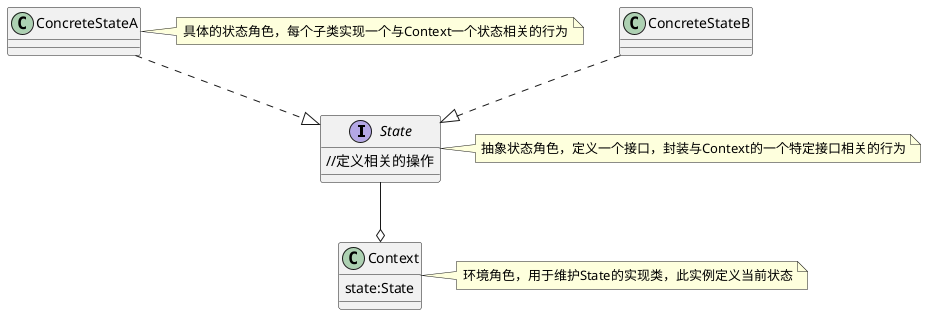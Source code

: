 @startuml

interface  State{
    //定义相关的操作
}
note right:抽象状态角色，定义一个接口，封装与Context的一个特定接口相关的行为

class ConcreteStateA
ConcreteStateA ..|> State
note right:具体的状态角色，每个子类实现一个与Context一个状态相关的行为
class ConcreteStateB
ConcreteStateB ..|> State

class Context{
    state:State
}
note right:环境角色，用于维护State的实现类，此实例定义当前状态
State --o Context
@enduml